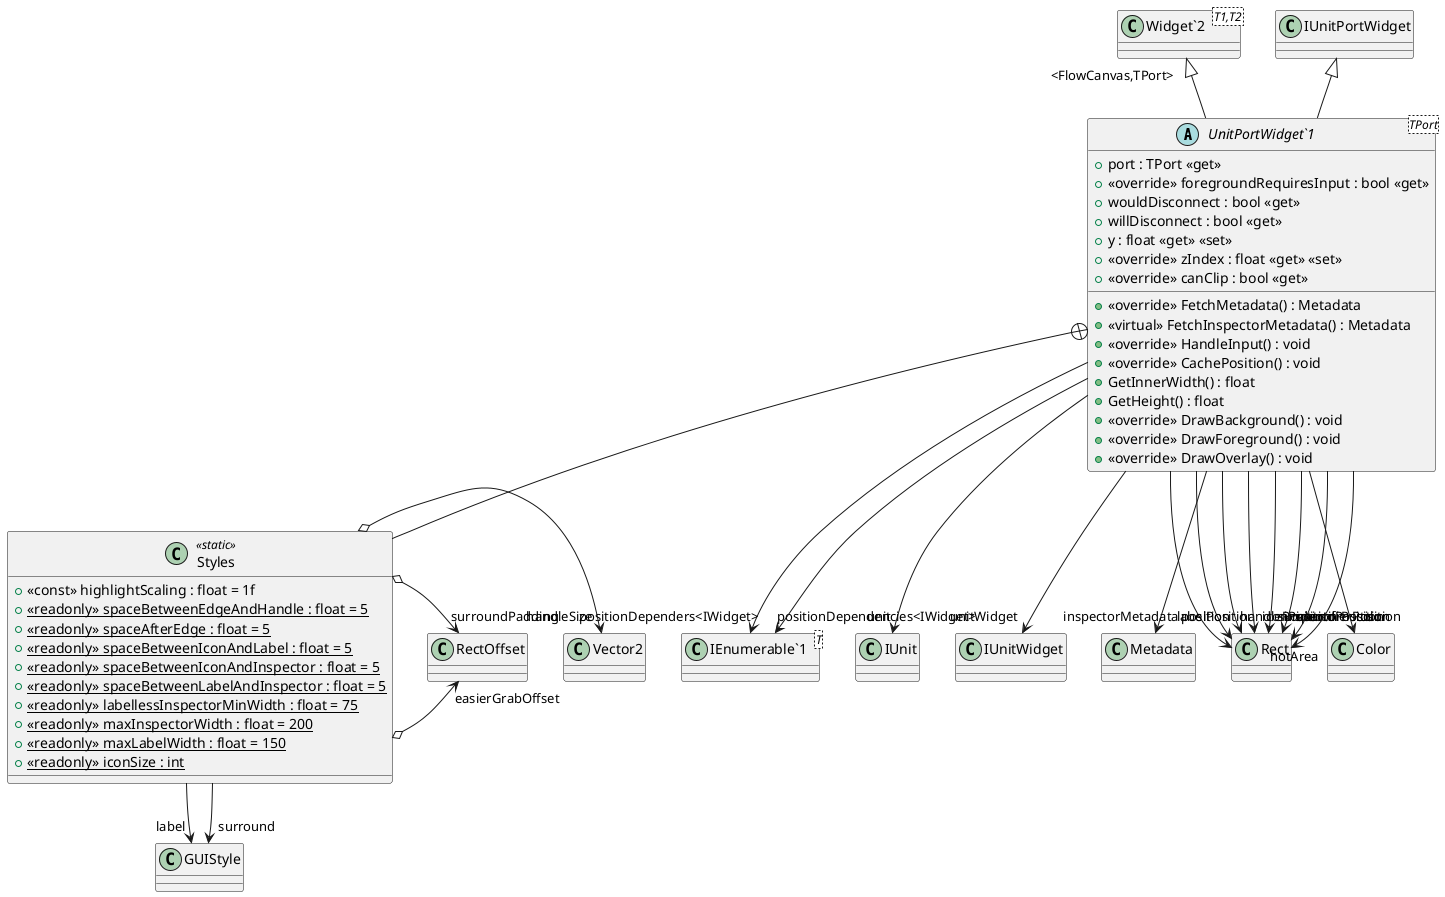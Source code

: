@startuml
abstract class "UnitPortWidget`1"<TPort> {
    + port : TPort <<get>>
    + <<override>> FetchMetadata() : Metadata
    + <<virtual>> FetchInspectorMetadata() : Metadata
    + <<override>> foregroundRequiresInput : bool <<get>>
    + wouldDisconnect : bool <<get>>
    + willDisconnect : bool <<get>>
    + <<override>> HandleInput() : void
    + y : float <<get>> <<set>>
    + <<override>> CachePosition() : void
    + GetInnerWidth() : float
    + GetHeight() : float
    + <<override>> zIndex : float <<get>> <<set>>
    + <<override>> canClip : bool <<get>>
    + <<override>> DrawBackground() : void
    + <<override>> DrawForeground() : void
    + <<override>> DrawOverlay() : void
}
class "Widget`2"<T1,T2> {
}
class "IEnumerable`1"<T> {
}
class Styles <<static>> {
    + <<const>> highlightScaling : float = 1f
    + {static} <<readonly>> spaceBetweenEdgeAndHandle : float = 5
    + {static} <<readonly>> spaceAfterEdge : float = 5
    + {static} <<readonly>> spaceBetweenIconAndLabel : float = 5
    + {static} <<readonly>> spaceBetweenIconAndInspector : float = 5
    + {static} <<readonly>> spaceBetweenLabelAndInspector : float = 5
    + {static} <<readonly>> labellessInspectorMinWidth : float = 75
    + {static} <<readonly>> maxInspectorWidth : float = 200
    + {static} <<readonly>> maxLabelWidth : float = 150
    + {static} <<readonly>> iconSize : int
}
"Widget`2" "<FlowCanvas,TPort>" <|-- "UnitPortWidget`1"
IUnitPortWidget <|-- "UnitPortWidget`1"
"UnitPortWidget`1" --> "unit" IUnit
"UnitPortWidget`1" --> "unitWidget" IUnitWidget
"UnitPortWidget`1" --> "inspectorMetadata" Metadata
"UnitPortWidget`1" --> "positionDependencies<IWidget>" "IEnumerable`1"
"UnitPortWidget`1" --> "positionDependers<IWidget>" "IEnumerable`1"
"UnitPortWidget`1" --> "position" Rect
"UnitPortWidget`1" --> "handlePosition" Rect
"UnitPortWidget`1" --> "labelPosition" Rect
"UnitPortWidget`1" --> "iconPosition" Rect
"UnitPortWidget`1" --> "inspectorPosition" Rect
"UnitPortWidget`1" --> "identifierPosition" Rect
"UnitPortWidget`1" --> "surroundPosition" Rect
"UnitPortWidget`1" --> "hotArea" Rect
"UnitPortWidget`1" --> "color" Color
"UnitPortWidget`1" +-- Styles
Styles o-> "handleSize" Vector2
Styles --> "label" GUIStyle
Styles --> "surround" GUIStyle
Styles o-> "easierGrabOffset" RectOffset
Styles o-> "surroundPadding" RectOffset
@enduml
